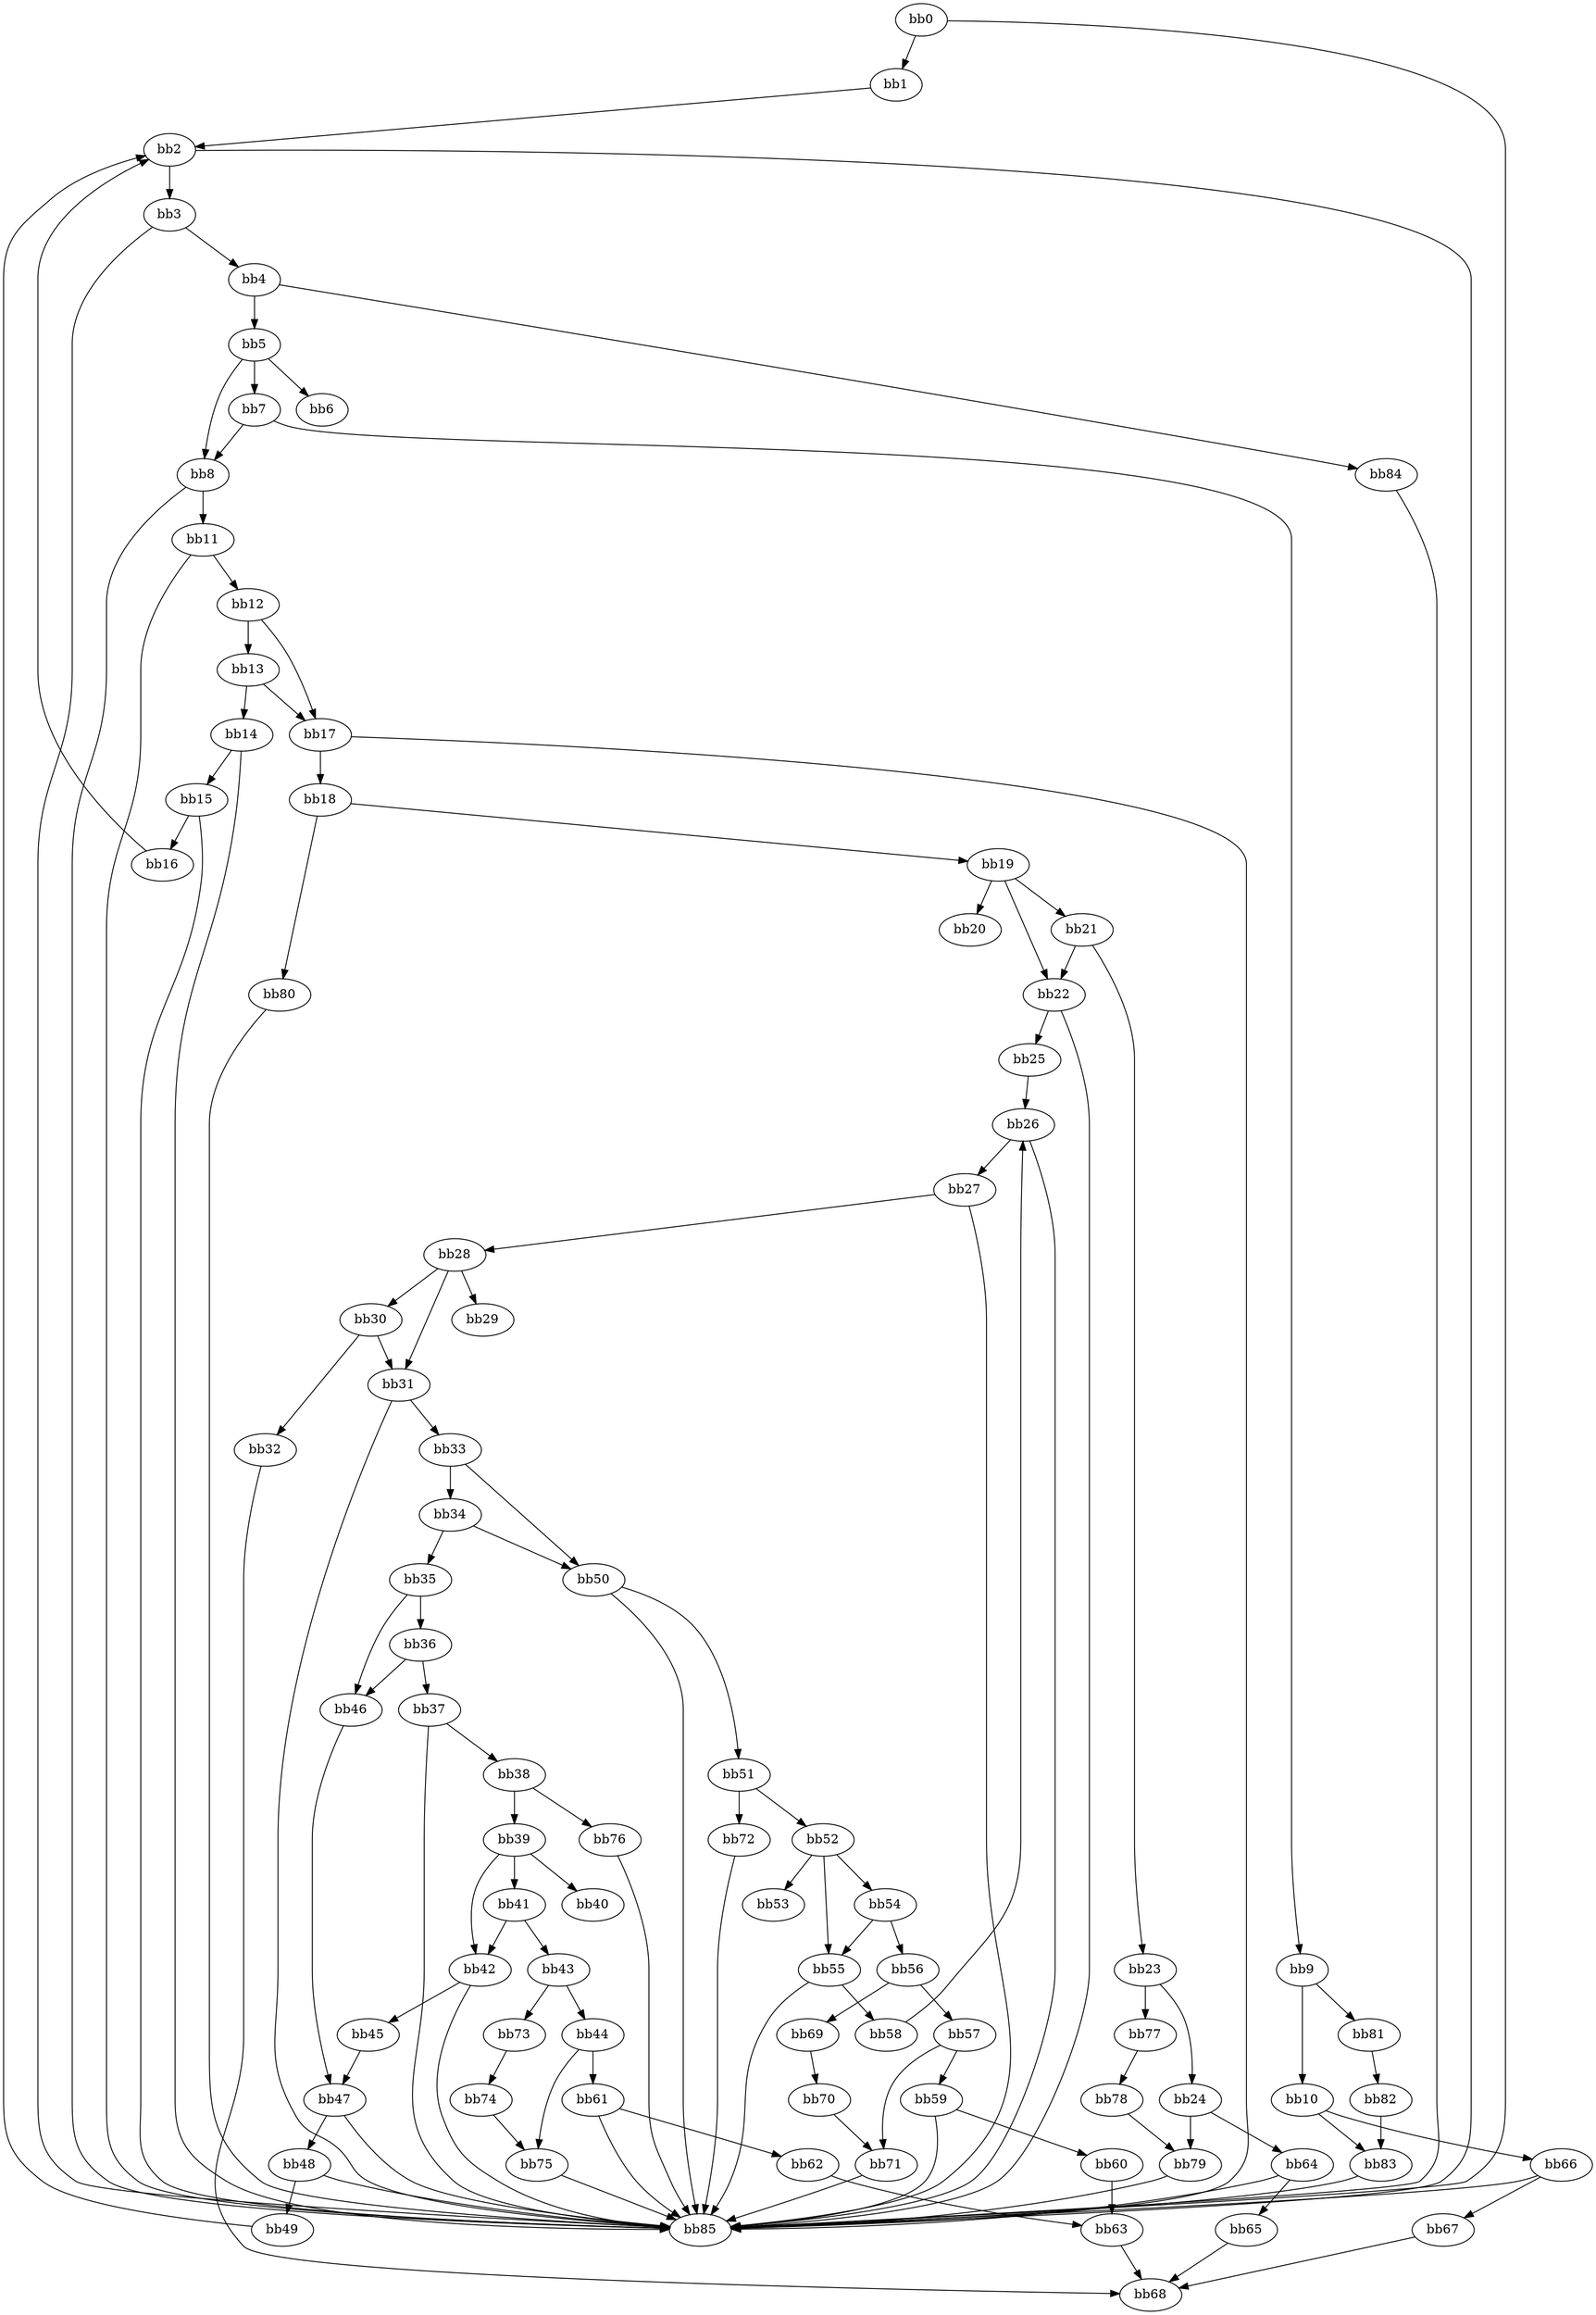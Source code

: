 digraph {
    0 [ label = "bb0\l" ]
    1 [ label = "bb1\l" ]
    2 [ label = "bb2\l" ]
    3 [ label = "bb3\l" ]
    4 [ label = "bb4\l" ]
    5 [ label = "bb5\l" ]
    6 [ label = "bb6\l" ]
    7 [ label = "bb7\l" ]
    8 [ label = "bb8\l" ]
    9 [ label = "bb9\l" ]
    10 [ label = "bb10\l" ]
    11 [ label = "bb11\l" ]
    12 [ label = "bb12\l" ]
    13 [ label = "bb13\l" ]
    14 [ label = "bb14\l" ]
    15 [ label = "bb15\l" ]
    16 [ label = "bb16\l" ]
    17 [ label = "bb17\l" ]
    18 [ label = "bb18\l" ]
    19 [ label = "bb19\l" ]
    20 [ label = "bb20\l" ]
    21 [ label = "bb21\l" ]
    22 [ label = "bb22\l" ]
    23 [ label = "bb23\l" ]
    24 [ label = "bb24\l" ]
    25 [ label = "bb25\l" ]
    26 [ label = "bb26\l" ]
    27 [ label = "bb27\l" ]
    28 [ label = "bb28\l" ]
    29 [ label = "bb29\l" ]
    30 [ label = "bb30\l" ]
    31 [ label = "bb31\l" ]
    32 [ label = "bb32\l" ]
    33 [ label = "bb33\l" ]
    34 [ label = "bb34\l" ]
    35 [ label = "bb35\l" ]
    36 [ label = "bb36\l" ]
    37 [ label = "bb37\l" ]
    38 [ label = "bb38\l" ]
    39 [ label = "bb39\l" ]
    40 [ label = "bb40\l" ]
    41 [ label = "bb41\l" ]
    42 [ label = "bb42\l" ]
    43 [ label = "bb43\l" ]
    44 [ label = "bb44\l" ]
    45 [ label = "bb45\l" ]
    46 [ label = "bb46\l" ]
    47 [ label = "bb47\l" ]
    48 [ label = "bb48\l" ]
    49 [ label = "bb49\l" ]
    50 [ label = "bb50\l" ]
    51 [ label = "bb51\l" ]
    52 [ label = "bb52\l" ]
    53 [ label = "bb53\l" ]
    54 [ label = "bb54\l" ]
    55 [ label = "bb55\l" ]
    56 [ label = "bb56\l" ]
    57 [ label = "bb57\l" ]
    58 [ label = "bb58\l" ]
    59 [ label = "bb59\l" ]
    60 [ label = "bb60\l" ]
    61 [ label = "bb61\l" ]
    62 [ label = "bb62\l" ]
    63 [ label = "bb63\l" ]
    64 [ label = "bb64\l" ]
    65 [ label = "bb65\l" ]
    66 [ label = "bb66\l" ]
    67 [ label = "bb67\l" ]
    68 [ label = "bb68\l" ]
    69 [ label = "bb69\l" ]
    70 [ label = "bb70\l" ]
    71 [ label = "bb71\l" ]
    72 [ label = "bb72\l" ]
    73 [ label = "bb73\l" ]
    74 [ label = "bb74\l" ]
    75 [ label = "bb75\l" ]
    76 [ label = "bb76\l" ]
    77 [ label = "bb77\l" ]
    78 [ label = "bb78\l" ]
    79 [ label = "bb79\l" ]
    80 [ label = "bb80\l" ]
    81 [ label = "bb81\l" ]
    82 [ label = "bb82\l" ]
    83 [ label = "bb83\l" ]
    84 [ label = "bb84\l" ]
    85 [ label = "bb85\l" ]
    0 -> 1 [ ]
    0 -> 85 [ ]
    1 -> 2 [ ]
    2 -> 3 [ ]
    2 -> 85 [ ]
    3 -> 4 [ ]
    3 -> 85 [ ]
    4 -> 5 [ ]
    4 -> 84 [ ]
    5 -> 6 [ ]
    5 -> 7 [ ]
    5 -> 8 [ ]
    7 -> 8 [ ]
    7 -> 9 [ ]
    8 -> 11 [ ]
    8 -> 85 [ ]
    9 -> 10 [ ]
    9 -> 81 [ ]
    10 -> 66 [ ]
    10 -> 83 [ ]
    11 -> 12 [ ]
    11 -> 85 [ ]
    12 -> 13 [ ]
    12 -> 17 [ ]
    13 -> 14 [ ]
    13 -> 17 [ ]
    14 -> 15 [ ]
    14 -> 85 [ ]
    15 -> 16 [ ]
    15 -> 85 [ ]
    16 -> 2 [ ]
    17 -> 18 [ ]
    17 -> 85 [ ]
    18 -> 19 [ ]
    18 -> 80 [ ]
    19 -> 20 [ ]
    19 -> 21 [ ]
    19 -> 22 [ ]
    21 -> 22 [ ]
    21 -> 23 [ ]
    22 -> 25 [ ]
    22 -> 85 [ ]
    23 -> 24 [ ]
    23 -> 77 [ ]
    24 -> 64 [ ]
    24 -> 79 [ ]
    25 -> 26 [ ]
    26 -> 27 [ ]
    26 -> 85 [ ]
    27 -> 28 [ ]
    27 -> 85 [ ]
    28 -> 29 [ ]
    28 -> 30 [ ]
    28 -> 31 [ ]
    30 -> 31 [ ]
    30 -> 32 [ ]
    31 -> 33 [ ]
    31 -> 85 [ ]
    32 -> 68 [ ]
    33 -> 34 [ ]
    33 -> 50 [ ]
    34 -> 35 [ ]
    34 -> 50 [ ]
    35 -> 36 [ ]
    35 -> 46 [ ]
    36 -> 37 [ ]
    36 -> 46 [ ]
    37 -> 38 [ ]
    37 -> 85 [ ]
    38 -> 39 [ ]
    38 -> 76 [ ]
    39 -> 40 [ ]
    39 -> 41 [ ]
    39 -> 42 [ ]
    41 -> 42 [ ]
    41 -> 43 [ ]
    42 -> 45 [ ]
    42 -> 85 [ ]
    43 -> 44 [ ]
    43 -> 73 [ ]
    44 -> 61 [ ]
    44 -> 75 [ ]
    45 -> 47 [ ]
    46 -> 47 [ ]
    47 -> 48 [ ]
    47 -> 85 [ ]
    48 -> 49 [ ]
    48 -> 85 [ ]
    49 -> 2 [ ]
    50 -> 51 [ ]
    50 -> 85 [ ]
    51 -> 52 [ ]
    51 -> 72 [ ]
    52 -> 53 [ ]
    52 -> 54 [ ]
    52 -> 55 [ ]
    54 -> 55 [ ]
    54 -> 56 [ ]
    55 -> 58 [ ]
    55 -> 85 [ ]
    56 -> 57 [ ]
    56 -> 69 [ ]
    57 -> 59 [ ]
    57 -> 71 [ ]
    58 -> 26 [ ]
    59 -> 60 [ ]
    59 -> 85 [ ]
    60 -> 63 [ ]
    61 -> 62 [ ]
    61 -> 85 [ ]
    62 -> 63 [ ]
    63 -> 68 [ ]
    64 -> 65 [ ]
    64 -> 85 [ ]
    65 -> 68 [ ]
    66 -> 67 [ ]
    66 -> 85 [ ]
    67 -> 68 [ ]
    69 -> 70 [ ]
    70 -> 71 [ ]
    71 -> 85 [ ]
    72 -> 85 [ ]
    73 -> 74 [ ]
    74 -> 75 [ ]
    75 -> 85 [ ]
    76 -> 85 [ ]
    77 -> 78 [ ]
    78 -> 79 [ ]
    79 -> 85 [ ]
    80 -> 85 [ ]
    81 -> 82 [ ]
    82 -> 83 [ ]
    83 -> 85 [ ]
    84 -> 85 [ ]
}

